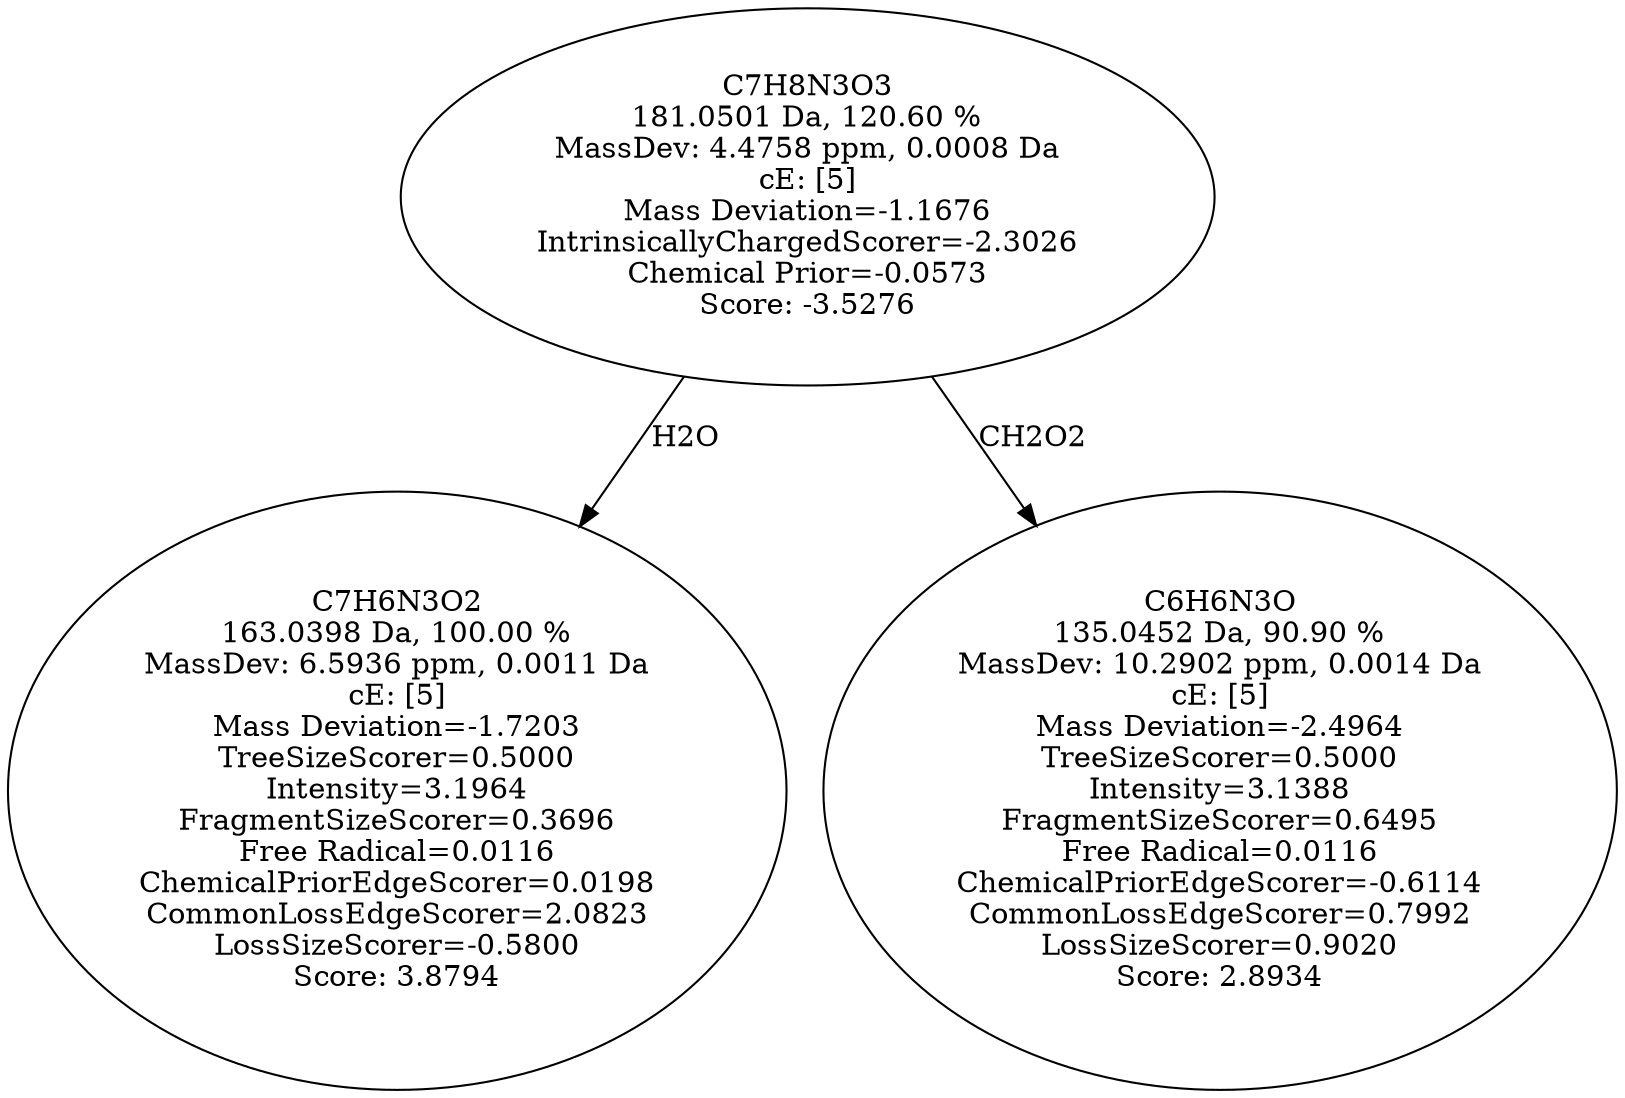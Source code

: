strict digraph {
v1 [label="C7H6N3O2\n163.0398 Da, 100.00 %\nMassDev: 6.5936 ppm, 0.0011 Da\ncE: [5]\nMass Deviation=-1.7203\nTreeSizeScorer=0.5000\nIntensity=3.1964\nFragmentSizeScorer=0.3696\nFree Radical=0.0116\nChemicalPriorEdgeScorer=0.0198\nCommonLossEdgeScorer=2.0823\nLossSizeScorer=-0.5800\nScore: 3.8794"];
v2 [label="C6H6N3O\n135.0452 Da, 90.90 %\nMassDev: 10.2902 ppm, 0.0014 Da\ncE: [5]\nMass Deviation=-2.4964\nTreeSizeScorer=0.5000\nIntensity=3.1388\nFragmentSizeScorer=0.6495\nFree Radical=0.0116\nChemicalPriorEdgeScorer=-0.6114\nCommonLossEdgeScorer=0.7992\nLossSizeScorer=0.9020\nScore: 2.8934"];
v3 [label="C7H8N3O3\n181.0501 Da, 120.60 %\nMassDev: 4.4758 ppm, 0.0008 Da\ncE: [5]\nMass Deviation=-1.1676\nIntrinsicallyChargedScorer=-2.3026\nChemical Prior=-0.0573\nScore: -3.5276"];
v3 -> v1 [label="H2O"];
v3 -> v2 [label="CH2O2"];
}